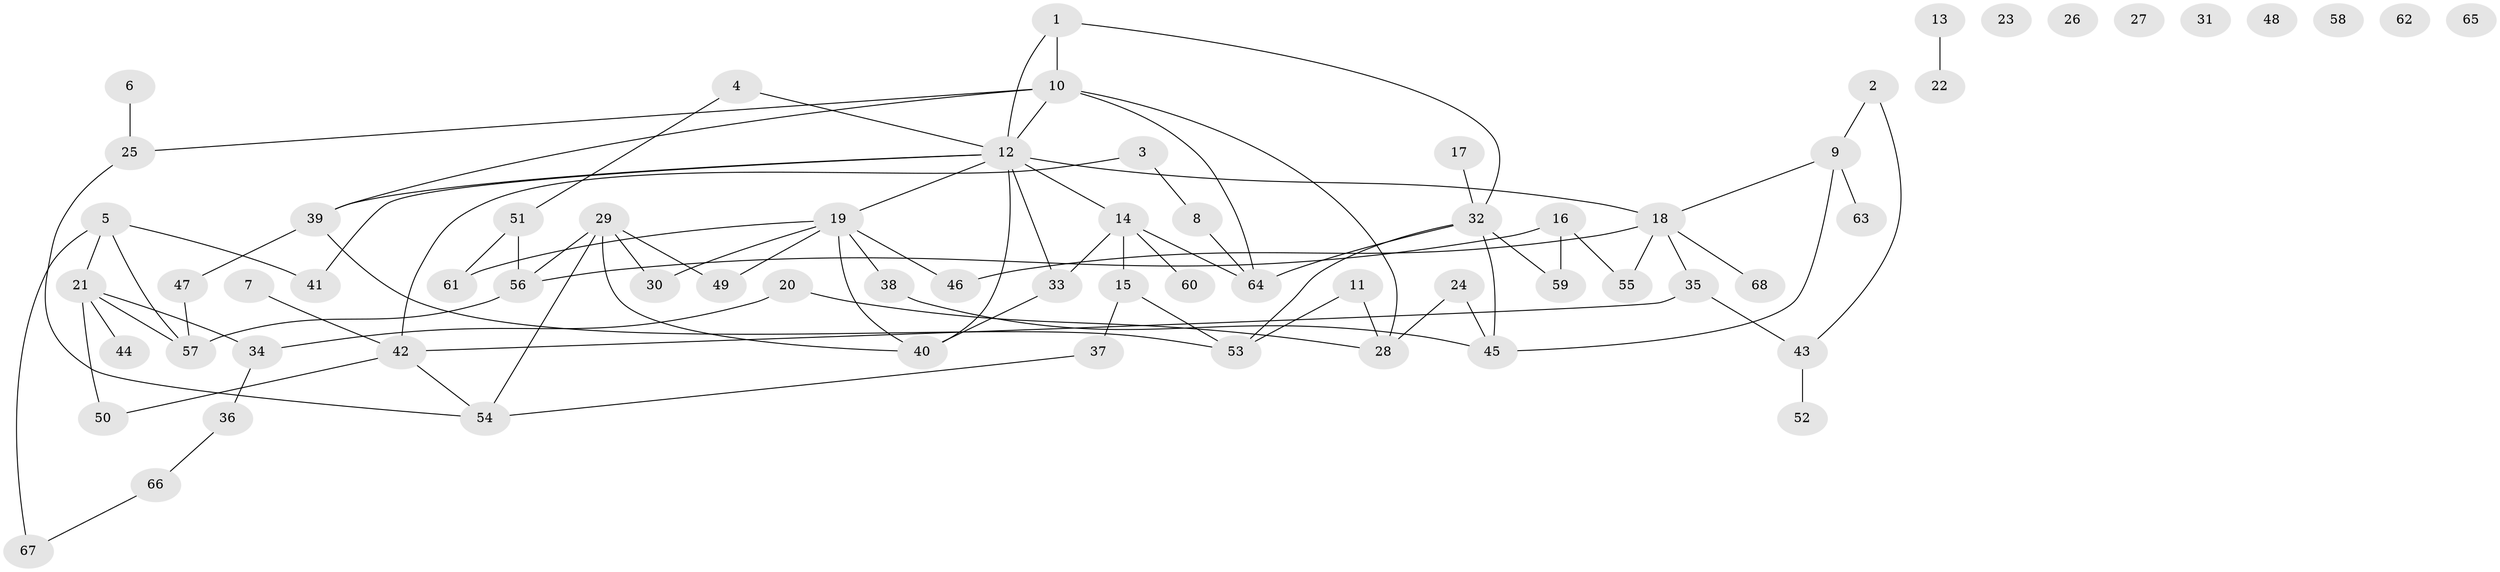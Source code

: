 // Generated by graph-tools (version 1.1) at 2025/40/03/09/25 04:40:42]
// undirected, 68 vertices, 89 edges
graph export_dot {
graph [start="1"]
  node [color=gray90,style=filled];
  1;
  2;
  3;
  4;
  5;
  6;
  7;
  8;
  9;
  10;
  11;
  12;
  13;
  14;
  15;
  16;
  17;
  18;
  19;
  20;
  21;
  22;
  23;
  24;
  25;
  26;
  27;
  28;
  29;
  30;
  31;
  32;
  33;
  34;
  35;
  36;
  37;
  38;
  39;
  40;
  41;
  42;
  43;
  44;
  45;
  46;
  47;
  48;
  49;
  50;
  51;
  52;
  53;
  54;
  55;
  56;
  57;
  58;
  59;
  60;
  61;
  62;
  63;
  64;
  65;
  66;
  67;
  68;
  1 -- 10;
  1 -- 12;
  1 -- 32;
  2 -- 9;
  2 -- 43;
  3 -- 8;
  3 -- 42;
  4 -- 12;
  4 -- 51;
  5 -- 21;
  5 -- 41;
  5 -- 57;
  5 -- 67;
  6 -- 25;
  7 -- 42;
  8 -- 64;
  9 -- 18;
  9 -- 45;
  9 -- 63;
  10 -- 12;
  10 -- 25;
  10 -- 28;
  10 -- 39;
  10 -- 64;
  11 -- 28;
  11 -- 53;
  12 -- 14;
  12 -- 18;
  12 -- 19;
  12 -- 33;
  12 -- 39;
  12 -- 40;
  12 -- 41;
  13 -- 22;
  14 -- 15;
  14 -- 33;
  14 -- 60;
  14 -- 64;
  15 -- 37;
  15 -- 53;
  16 -- 55;
  16 -- 56;
  16 -- 59;
  17 -- 32;
  18 -- 35;
  18 -- 46;
  18 -- 55;
  18 -- 68;
  19 -- 30;
  19 -- 38;
  19 -- 40;
  19 -- 46;
  19 -- 49;
  19 -- 61;
  20 -- 28;
  20 -- 34;
  21 -- 34;
  21 -- 44;
  21 -- 50;
  21 -- 57;
  24 -- 28;
  24 -- 45;
  25 -- 54;
  29 -- 30;
  29 -- 40;
  29 -- 49;
  29 -- 54;
  29 -- 56;
  32 -- 45;
  32 -- 53;
  32 -- 59;
  32 -- 64;
  33 -- 40;
  34 -- 36;
  35 -- 42;
  35 -- 43;
  36 -- 66;
  37 -- 54;
  38 -- 45;
  39 -- 47;
  39 -- 53;
  42 -- 50;
  42 -- 54;
  43 -- 52;
  47 -- 57;
  51 -- 56;
  51 -- 61;
  56 -- 57;
  66 -- 67;
}
